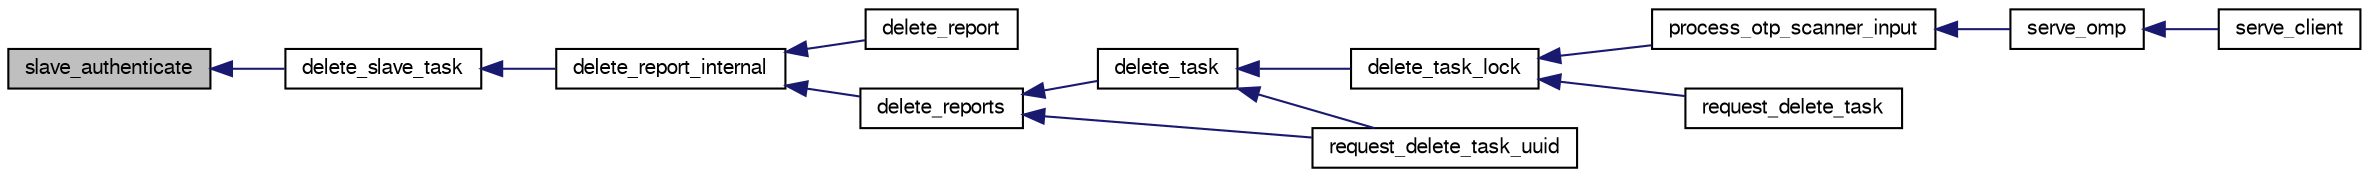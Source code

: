 digraph G
{
  bgcolor="transparent";
  edge [fontname="FreeSans",fontsize="10",labelfontname="FreeSans",labelfontsize="10"];
  node [fontname="FreeSans",fontsize="10",shape=record];
  rankdir=LR;
  Node1 [label="slave_authenticate",height=0.2,width=0.4,color="black", fillcolor="grey75", style="filled" fontcolor="black"];
  Node1 -> Node2 [dir=back,color="midnightblue",fontsize="10",style="solid",fontname="FreeSans"];
  Node2 [label="delete_slave_task",height=0.2,width=0.4,color="black",URL="$manage__sql_8c.html#a0bd9d13311b7d2a302927a620965f3a4",tooltip="Delete a task on a slave."];
  Node2 -> Node3 [dir=back,color="midnightblue",fontsize="10",style="solid",fontname="FreeSans"];
  Node3 [label="delete_report_internal",height=0.2,width=0.4,color="black",URL="$manage__sql_8h.html#a3d7a87383ea371bb86d5e1981ad1d2bb",tooltip="Delete a report."];
  Node3 -> Node4 [dir=back,color="midnightblue",fontsize="10",style="solid",fontname="FreeSans"];
  Node4 [label="delete_report",height=0.2,width=0.4,color="black",URL="$manage__sql_8c.html#a6a153b7abb728854f56e0be01f243316",tooltip="Delete a report."];
  Node3 -> Node5 [dir=back,color="midnightblue",fontsize="10",style="solid",fontname="FreeSans"];
  Node5 [label="delete_reports",height=0.2,width=0.4,color="black",URL="$manage__sql_8c.html#addbee405669f451ee955db544f72884d",tooltip="Delete all the reports for a task."];
  Node5 -> Node6 [dir=back,color="midnightblue",fontsize="10",style="solid",fontname="FreeSans"];
  Node6 [label="delete_task",height=0.2,width=0.4,color="black",URL="$manage__sql_8c.html#ab4cfb91c697232fbdfb230120b326586",tooltip="Complete deletion of a task."];
  Node6 -> Node7 [dir=back,color="midnightblue",fontsize="10",style="solid",fontname="FreeSans"];
  Node7 [label="delete_task_lock",height=0.2,width=0.4,color="black",URL="$manage__sql_8c.html#a4e7bdff470931c42f111173a6f3ac027",tooltip="Complete deletion of a task."];
  Node7 -> Node8 [dir=back,color="midnightblue",fontsize="10",style="solid",fontname="FreeSans"];
  Node8 [label="process_otp_scanner_input",height=0.2,width=0.4,color="black",URL="$otp_8h.html#a1b96baa47510ea5ed59bb92d72667f9e",tooltip="Process any lines available in from_scanner."];
  Node8 -> Node9 [dir=back,color="midnightblue",fontsize="10",style="solid",fontname="FreeSans"];
  Node9 [label="serve_omp",height=0.2,width=0.4,color="black",URL="$ompd_8h.html#a7f466dcff37e0ce892d857ce36fe024a",tooltip="Serve the OpenVAS Management Protocol (OMP)."];
  Node9 -> Node10 [dir=back,color="midnightblue",fontsize="10",style="solid",fontname="FreeSans"];
  Node10 [label="serve_client",height=0.2,width=0.4,color="black",URL="$openvasmd_8c.html#a243bb570047f6e6f4653dfc8c2dd2ce6",tooltip="Serve the client."];
  Node7 -> Node11 [dir=back,color="midnightblue",fontsize="10",style="solid",fontname="FreeSans"];
  Node11 [label="request_delete_task",height=0.2,width=0.4,color="black",URL="$manage__sql_8c.html#a2133d100c139991ff899fb7145840dcd",tooltip="Request deletion of a task."];
  Node6 -> Node12 [dir=back,color="midnightblue",fontsize="10",style="solid",fontname="FreeSans"];
  Node12 [label="request_delete_task_uuid",height=0.2,width=0.4,color="black",URL="$manage__sql_8c.html#ad0f16e5f692c84273a3f3e0feeddb5b9",tooltip="Request deletion of a task."];
  Node5 -> Node12 [dir=back,color="midnightblue",fontsize="10",style="solid",fontname="FreeSans"];
}
